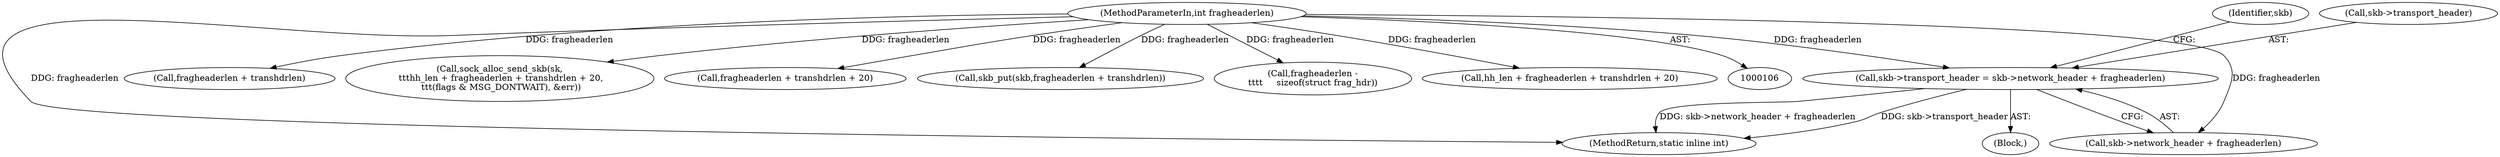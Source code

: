 digraph "0_linux_c547dbf55d5f8cf615ccc0e7265e98db27d3fb8b@integer" {
"1000164" [label="(Call,skb->transport_header = skb->network_header + fragheaderlen)"];
"1000112" [label="(MethodParameterIn,int fragheaderlen)"];
"1000159" [label="(Call,fragheaderlen + transhdrlen)"];
"1000134" [label="(Call,sock_alloc_send_skb(sk,\n \t\t\thh_len + fragheaderlen + transhdrlen + 20,\n \t\t\t(flags & MSG_DONTWAIT), &err))"];
"1000131" [label="(Block,)"];
"1000242" [label="(MethodReturn,static inline int)"];
"1000138" [label="(Call,fragheaderlen + transhdrlen + 20)"];
"1000175" [label="(Identifier,skb)"];
"1000164" [label="(Call,skb->transport_header = skb->network_header + fragheaderlen)"];
"1000168" [label="(Call,skb->network_header + fragheaderlen)"];
"1000165" [label="(Call,skb->transport_header)"];
"1000157" [label="(Call,skb_put(skb,fragheaderlen + transhdrlen))"];
"1000209" [label="(Call,fragheaderlen -\n\t\t\t\t     sizeof(struct frag_hdr))"];
"1000136" [label="(Call,hh_len + fragheaderlen + transhdrlen + 20)"];
"1000112" [label="(MethodParameterIn,int fragheaderlen)"];
"1000164" -> "1000131"  [label="AST: "];
"1000164" -> "1000168"  [label="CFG: "];
"1000165" -> "1000164"  [label="AST: "];
"1000168" -> "1000164"  [label="AST: "];
"1000175" -> "1000164"  [label="CFG: "];
"1000164" -> "1000242"  [label="DDG: skb->network_header + fragheaderlen"];
"1000164" -> "1000242"  [label="DDG: skb->transport_header"];
"1000112" -> "1000164"  [label="DDG: fragheaderlen"];
"1000112" -> "1000106"  [label="AST: "];
"1000112" -> "1000242"  [label="DDG: fragheaderlen"];
"1000112" -> "1000134"  [label="DDG: fragheaderlen"];
"1000112" -> "1000136"  [label="DDG: fragheaderlen"];
"1000112" -> "1000138"  [label="DDG: fragheaderlen"];
"1000112" -> "1000157"  [label="DDG: fragheaderlen"];
"1000112" -> "1000159"  [label="DDG: fragheaderlen"];
"1000112" -> "1000168"  [label="DDG: fragheaderlen"];
"1000112" -> "1000209"  [label="DDG: fragheaderlen"];
}
